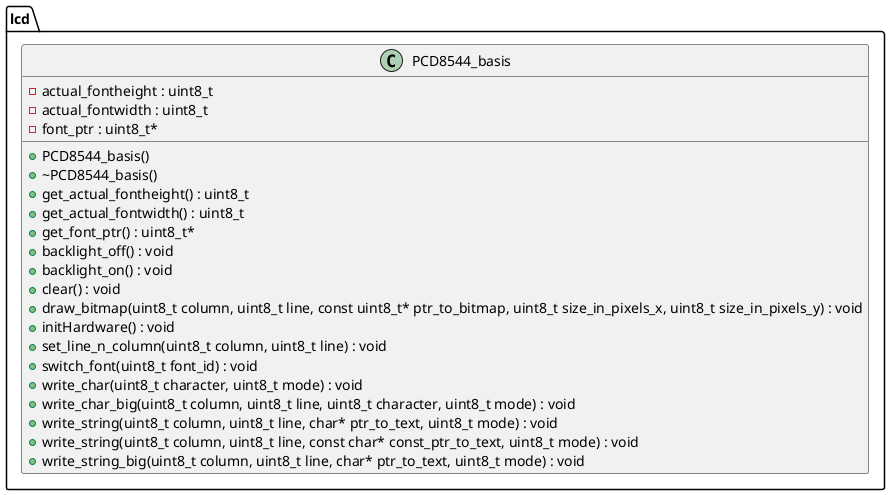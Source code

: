 @startuml





/' Objects '/

namespace lcd {
	class PCD8544_basis {
		+PCD8544_basis()
		+~PCD8544_basis()
		-actual_fontheight : uint8_t
		-actual_fontwidth : uint8_t
		+get_actual_fontheight() : uint8_t
		+get_actual_fontwidth() : uint8_t
		-font_ptr : uint8_t*
		+get_font_ptr() : uint8_t*
		+backlight_off() : void
		+backlight_on() : void
		+clear() : void
		+draw_bitmap(uint8_t column, uint8_t line, const uint8_t* ptr_to_bitmap, uint8_t size_in_pixels_x, uint8_t size_in_pixels_y) : void
		+initHardware() : void
		+set_line_n_column(uint8_t column, uint8_t line) : void
		+switch_font(uint8_t font_id) : void
		+write_char(uint8_t character, uint8_t mode) : void
		+write_char_big(uint8_t column, uint8_t line, uint8_t character, uint8_t mode) : void
		+write_string(uint8_t column, uint8_t line, char* ptr_to_text, uint8_t mode) : void
		+write_string(uint8_t column, uint8_t line, const char* const_ptr_to_text, uint8_t mode) : void
		+write_string_big(uint8_t column, uint8_t line, char* ptr_to_text, uint8_t mode) : void
	}
}





/' Inheritance relationships '/




/' Aggregation relationships '/





/' Dependency relationships '/





/' Nested objects '/



@enduml
